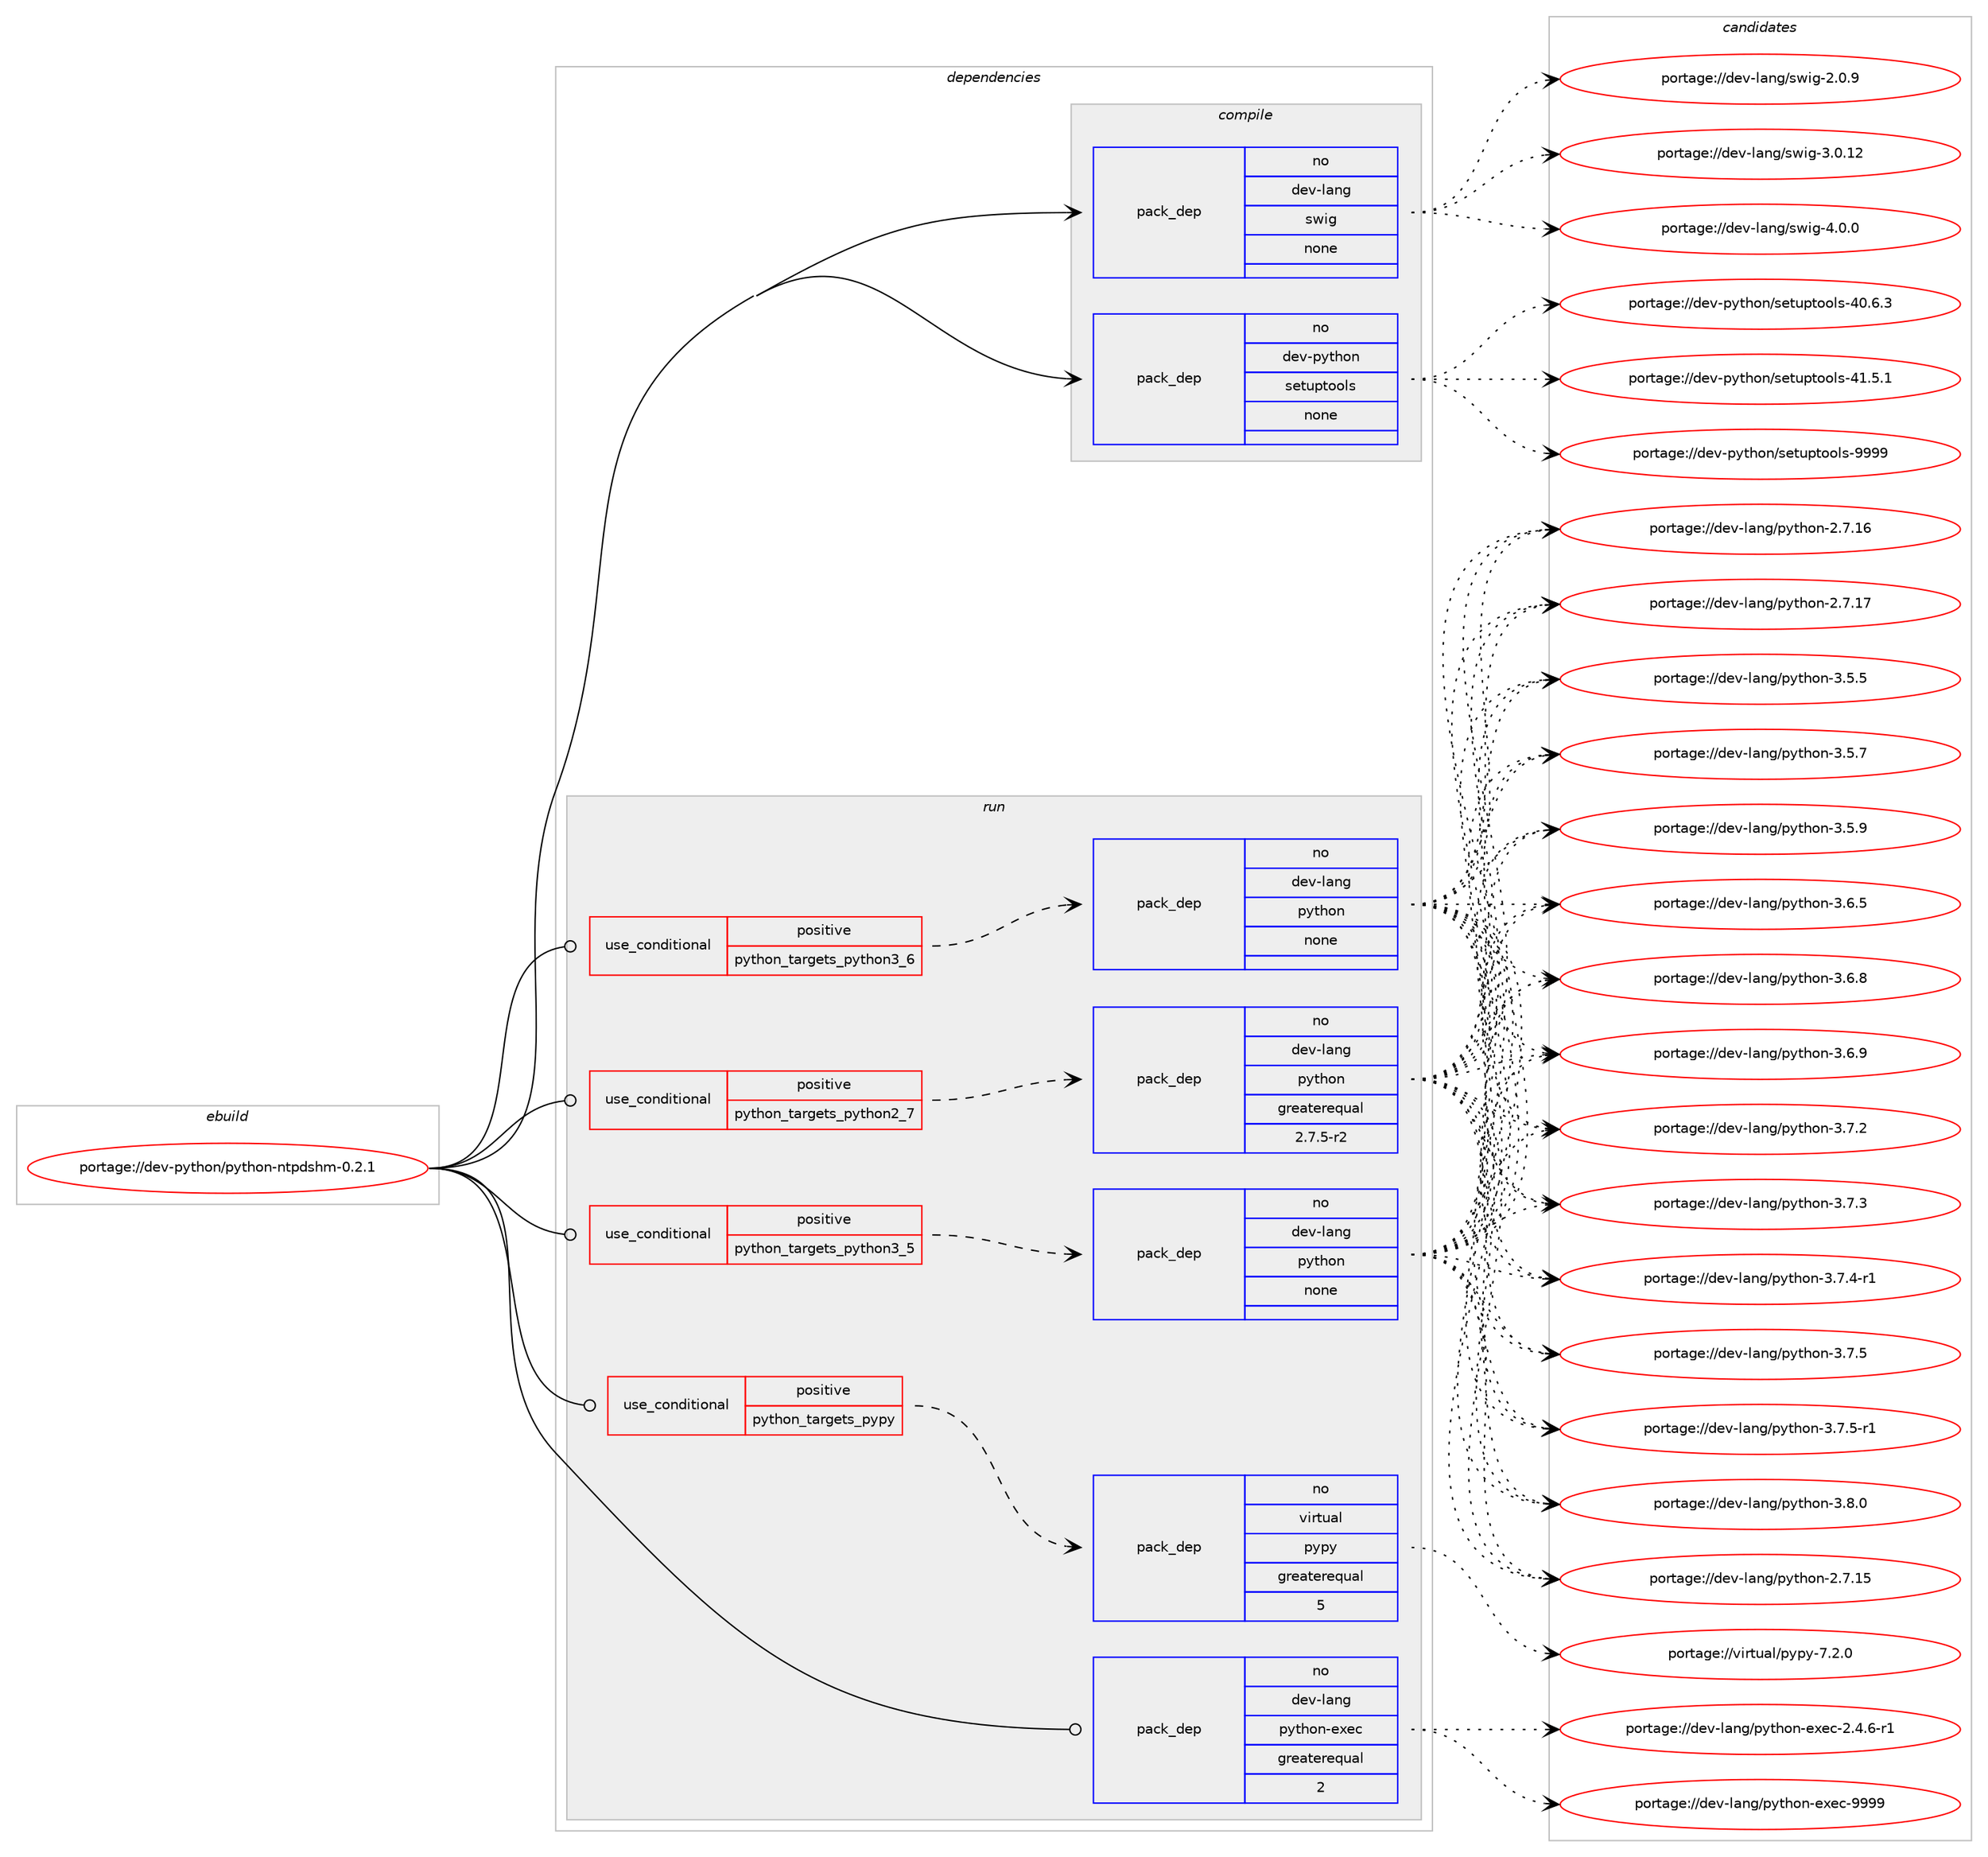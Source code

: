 digraph prolog {

# *************
# Graph options
# *************

newrank=true;
concentrate=true;
compound=true;
graph [rankdir=LR,fontname=Helvetica,fontsize=10,ranksep=1.5];#, ranksep=2.5, nodesep=0.2];
edge  [arrowhead=vee];
node  [fontname=Helvetica,fontsize=10];

# **********
# The ebuild
# **********

subgraph cluster_leftcol {
color=gray;
rank=same;
label=<<i>ebuild</i>>;
id [label="portage://dev-python/python-ntpdshm-0.2.1", color=red, width=4, href="../dev-python/python-ntpdshm-0.2.1.svg"];
}

# ****************
# The dependencies
# ****************

subgraph cluster_midcol {
color=gray;
label=<<i>dependencies</i>>;
subgraph cluster_compile {
fillcolor="#eeeeee";
style=filled;
label=<<i>compile</i>>;
subgraph pack127001 {
dependency167522 [label=<<TABLE BORDER="0" CELLBORDER="1" CELLSPACING="0" CELLPADDING="4" WIDTH="220"><TR><TD ROWSPAN="6" CELLPADDING="30">pack_dep</TD></TR><TR><TD WIDTH="110">no</TD></TR><TR><TD>dev-lang</TD></TR><TR><TD>swig</TD></TR><TR><TD>none</TD></TR><TR><TD></TD></TR></TABLE>>, shape=none, color=blue];
}
id:e -> dependency167522:w [weight=20,style="solid",arrowhead="vee"];
subgraph pack127002 {
dependency167523 [label=<<TABLE BORDER="0" CELLBORDER="1" CELLSPACING="0" CELLPADDING="4" WIDTH="220"><TR><TD ROWSPAN="6" CELLPADDING="30">pack_dep</TD></TR><TR><TD WIDTH="110">no</TD></TR><TR><TD>dev-python</TD></TR><TR><TD>setuptools</TD></TR><TR><TD>none</TD></TR><TR><TD></TD></TR></TABLE>>, shape=none, color=blue];
}
id:e -> dependency167523:w [weight=20,style="solid",arrowhead="vee"];
}
subgraph cluster_compileandrun {
fillcolor="#eeeeee";
style=filled;
label=<<i>compile and run</i>>;
}
subgraph cluster_run {
fillcolor="#eeeeee";
style=filled;
label=<<i>run</i>>;
subgraph cond37129 {
dependency167524 [label=<<TABLE BORDER="0" CELLBORDER="1" CELLSPACING="0" CELLPADDING="4"><TR><TD ROWSPAN="3" CELLPADDING="10">use_conditional</TD></TR><TR><TD>positive</TD></TR><TR><TD>python_targets_pypy</TD></TR></TABLE>>, shape=none, color=red];
subgraph pack127003 {
dependency167525 [label=<<TABLE BORDER="0" CELLBORDER="1" CELLSPACING="0" CELLPADDING="4" WIDTH="220"><TR><TD ROWSPAN="6" CELLPADDING="30">pack_dep</TD></TR><TR><TD WIDTH="110">no</TD></TR><TR><TD>virtual</TD></TR><TR><TD>pypy</TD></TR><TR><TD>greaterequal</TD></TR><TR><TD>5</TD></TR></TABLE>>, shape=none, color=blue];
}
dependency167524:e -> dependency167525:w [weight=20,style="dashed",arrowhead="vee"];
}
id:e -> dependency167524:w [weight=20,style="solid",arrowhead="odot"];
subgraph cond37130 {
dependency167526 [label=<<TABLE BORDER="0" CELLBORDER="1" CELLSPACING="0" CELLPADDING="4"><TR><TD ROWSPAN="3" CELLPADDING="10">use_conditional</TD></TR><TR><TD>positive</TD></TR><TR><TD>python_targets_python2_7</TD></TR></TABLE>>, shape=none, color=red];
subgraph pack127004 {
dependency167527 [label=<<TABLE BORDER="0" CELLBORDER="1" CELLSPACING="0" CELLPADDING="4" WIDTH="220"><TR><TD ROWSPAN="6" CELLPADDING="30">pack_dep</TD></TR><TR><TD WIDTH="110">no</TD></TR><TR><TD>dev-lang</TD></TR><TR><TD>python</TD></TR><TR><TD>greaterequal</TD></TR><TR><TD>2.7.5-r2</TD></TR></TABLE>>, shape=none, color=blue];
}
dependency167526:e -> dependency167527:w [weight=20,style="dashed",arrowhead="vee"];
}
id:e -> dependency167526:w [weight=20,style="solid",arrowhead="odot"];
subgraph cond37131 {
dependency167528 [label=<<TABLE BORDER="0" CELLBORDER="1" CELLSPACING="0" CELLPADDING="4"><TR><TD ROWSPAN="3" CELLPADDING="10">use_conditional</TD></TR><TR><TD>positive</TD></TR><TR><TD>python_targets_python3_5</TD></TR></TABLE>>, shape=none, color=red];
subgraph pack127005 {
dependency167529 [label=<<TABLE BORDER="0" CELLBORDER="1" CELLSPACING="0" CELLPADDING="4" WIDTH="220"><TR><TD ROWSPAN="6" CELLPADDING="30">pack_dep</TD></TR><TR><TD WIDTH="110">no</TD></TR><TR><TD>dev-lang</TD></TR><TR><TD>python</TD></TR><TR><TD>none</TD></TR><TR><TD></TD></TR></TABLE>>, shape=none, color=blue];
}
dependency167528:e -> dependency167529:w [weight=20,style="dashed",arrowhead="vee"];
}
id:e -> dependency167528:w [weight=20,style="solid",arrowhead="odot"];
subgraph cond37132 {
dependency167530 [label=<<TABLE BORDER="0" CELLBORDER="1" CELLSPACING="0" CELLPADDING="4"><TR><TD ROWSPAN="3" CELLPADDING="10">use_conditional</TD></TR><TR><TD>positive</TD></TR><TR><TD>python_targets_python3_6</TD></TR></TABLE>>, shape=none, color=red];
subgraph pack127006 {
dependency167531 [label=<<TABLE BORDER="0" CELLBORDER="1" CELLSPACING="0" CELLPADDING="4" WIDTH="220"><TR><TD ROWSPAN="6" CELLPADDING="30">pack_dep</TD></TR><TR><TD WIDTH="110">no</TD></TR><TR><TD>dev-lang</TD></TR><TR><TD>python</TD></TR><TR><TD>none</TD></TR><TR><TD></TD></TR></TABLE>>, shape=none, color=blue];
}
dependency167530:e -> dependency167531:w [weight=20,style="dashed",arrowhead="vee"];
}
id:e -> dependency167530:w [weight=20,style="solid",arrowhead="odot"];
subgraph pack127007 {
dependency167532 [label=<<TABLE BORDER="0" CELLBORDER="1" CELLSPACING="0" CELLPADDING="4" WIDTH="220"><TR><TD ROWSPAN="6" CELLPADDING="30">pack_dep</TD></TR><TR><TD WIDTH="110">no</TD></TR><TR><TD>dev-lang</TD></TR><TR><TD>python-exec</TD></TR><TR><TD>greaterequal</TD></TR><TR><TD>2</TD></TR></TABLE>>, shape=none, color=blue];
}
id:e -> dependency167532:w [weight=20,style="solid",arrowhead="odot"];
}
}

# **************
# The candidates
# **************

subgraph cluster_choices {
rank=same;
color=gray;
label=<<i>candidates</i>>;

subgraph choice127001 {
color=black;
nodesep=1;
choiceportage100101118451089711010347115119105103455046484657 [label="portage://dev-lang/swig-2.0.9", color=red, width=4,href="../dev-lang/swig-2.0.9.svg"];
choiceportage10010111845108971101034711511910510345514648464950 [label="portage://dev-lang/swig-3.0.12", color=red, width=4,href="../dev-lang/swig-3.0.12.svg"];
choiceportage100101118451089711010347115119105103455246484648 [label="portage://dev-lang/swig-4.0.0", color=red, width=4,href="../dev-lang/swig-4.0.0.svg"];
dependency167522:e -> choiceportage100101118451089711010347115119105103455046484657:w [style=dotted,weight="100"];
dependency167522:e -> choiceportage10010111845108971101034711511910510345514648464950:w [style=dotted,weight="100"];
dependency167522:e -> choiceportage100101118451089711010347115119105103455246484648:w [style=dotted,weight="100"];
}
subgraph choice127002 {
color=black;
nodesep=1;
choiceportage100101118451121211161041111104711510111611711211611111110811545524846544651 [label="portage://dev-python/setuptools-40.6.3", color=red, width=4,href="../dev-python/setuptools-40.6.3.svg"];
choiceportage100101118451121211161041111104711510111611711211611111110811545524946534649 [label="portage://dev-python/setuptools-41.5.1", color=red, width=4,href="../dev-python/setuptools-41.5.1.svg"];
choiceportage10010111845112121116104111110471151011161171121161111111081154557575757 [label="portage://dev-python/setuptools-9999", color=red, width=4,href="../dev-python/setuptools-9999.svg"];
dependency167523:e -> choiceportage100101118451121211161041111104711510111611711211611111110811545524846544651:w [style=dotted,weight="100"];
dependency167523:e -> choiceportage100101118451121211161041111104711510111611711211611111110811545524946534649:w [style=dotted,weight="100"];
dependency167523:e -> choiceportage10010111845112121116104111110471151011161171121161111111081154557575757:w [style=dotted,weight="100"];
}
subgraph choice127003 {
color=black;
nodesep=1;
choiceportage1181051141161179710847112121112121455546504648 [label="portage://virtual/pypy-7.2.0", color=red, width=4,href="../virtual/pypy-7.2.0.svg"];
dependency167525:e -> choiceportage1181051141161179710847112121112121455546504648:w [style=dotted,weight="100"];
}
subgraph choice127004 {
color=black;
nodesep=1;
choiceportage10010111845108971101034711212111610411111045504655464953 [label="portage://dev-lang/python-2.7.15", color=red, width=4,href="../dev-lang/python-2.7.15.svg"];
choiceportage10010111845108971101034711212111610411111045504655464954 [label="portage://dev-lang/python-2.7.16", color=red, width=4,href="../dev-lang/python-2.7.16.svg"];
choiceportage10010111845108971101034711212111610411111045504655464955 [label="portage://dev-lang/python-2.7.17", color=red, width=4,href="../dev-lang/python-2.7.17.svg"];
choiceportage100101118451089711010347112121116104111110455146534653 [label="portage://dev-lang/python-3.5.5", color=red, width=4,href="../dev-lang/python-3.5.5.svg"];
choiceportage100101118451089711010347112121116104111110455146534655 [label="portage://dev-lang/python-3.5.7", color=red, width=4,href="../dev-lang/python-3.5.7.svg"];
choiceportage100101118451089711010347112121116104111110455146534657 [label="portage://dev-lang/python-3.5.9", color=red, width=4,href="../dev-lang/python-3.5.9.svg"];
choiceportage100101118451089711010347112121116104111110455146544653 [label="portage://dev-lang/python-3.6.5", color=red, width=4,href="../dev-lang/python-3.6.5.svg"];
choiceportage100101118451089711010347112121116104111110455146544656 [label="portage://dev-lang/python-3.6.8", color=red, width=4,href="../dev-lang/python-3.6.8.svg"];
choiceportage100101118451089711010347112121116104111110455146544657 [label="portage://dev-lang/python-3.6.9", color=red, width=4,href="../dev-lang/python-3.6.9.svg"];
choiceportage100101118451089711010347112121116104111110455146554650 [label="portage://dev-lang/python-3.7.2", color=red, width=4,href="../dev-lang/python-3.7.2.svg"];
choiceportage100101118451089711010347112121116104111110455146554651 [label="portage://dev-lang/python-3.7.3", color=red, width=4,href="../dev-lang/python-3.7.3.svg"];
choiceportage1001011184510897110103471121211161041111104551465546524511449 [label="portage://dev-lang/python-3.7.4-r1", color=red, width=4,href="../dev-lang/python-3.7.4-r1.svg"];
choiceportage100101118451089711010347112121116104111110455146554653 [label="portage://dev-lang/python-3.7.5", color=red, width=4,href="../dev-lang/python-3.7.5.svg"];
choiceportage1001011184510897110103471121211161041111104551465546534511449 [label="portage://dev-lang/python-3.7.5-r1", color=red, width=4,href="../dev-lang/python-3.7.5-r1.svg"];
choiceportage100101118451089711010347112121116104111110455146564648 [label="portage://dev-lang/python-3.8.0", color=red, width=4,href="../dev-lang/python-3.8.0.svg"];
dependency167527:e -> choiceportage10010111845108971101034711212111610411111045504655464953:w [style=dotted,weight="100"];
dependency167527:e -> choiceportage10010111845108971101034711212111610411111045504655464954:w [style=dotted,weight="100"];
dependency167527:e -> choiceportage10010111845108971101034711212111610411111045504655464955:w [style=dotted,weight="100"];
dependency167527:e -> choiceportage100101118451089711010347112121116104111110455146534653:w [style=dotted,weight="100"];
dependency167527:e -> choiceportage100101118451089711010347112121116104111110455146534655:w [style=dotted,weight="100"];
dependency167527:e -> choiceportage100101118451089711010347112121116104111110455146534657:w [style=dotted,weight="100"];
dependency167527:e -> choiceportage100101118451089711010347112121116104111110455146544653:w [style=dotted,weight="100"];
dependency167527:e -> choiceportage100101118451089711010347112121116104111110455146544656:w [style=dotted,weight="100"];
dependency167527:e -> choiceportage100101118451089711010347112121116104111110455146544657:w [style=dotted,weight="100"];
dependency167527:e -> choiceportage100101118451089711010347112121116104111110455146554650:w [style=dotted,weight="100"];
dependency167527:e -> choiceportage100101118451089711010347112121116104111110455146554651:w [style=dotted,weight="100"];
dependency167527:e -> choiceportage1001011184510897110103471121211161041111104551465546524511449:w [style=dotted,weight="100"];
dependency167527:e -> choiceportage100101118451089711010347112121116104111110455146554653:w [style=dotted,weight="100"];
dependency167527:e -> choiceportage1001011184510897110103471121211161041111104551465546534511449:w [style=dotted,weight="100"];
dependency167527:e -> choiceportage100101118451089711010347112121116104111110455146564648:w [style=dotted,weight="100"];
}
subgraph choice127005 {
color=black;
nodesep=1;
choiceportage10010111845108971101034711212111610411111045504655464953 [label="portage://dev-lang/python-2.7.15", color=red, width=4,href="../dev-lang/python-2.7.15.svg"];
choiceportage10010111845108971101034711212111610411111045504655464954 [label="portage://dev-lang/python-2.7.16", color=red, width=4,href="../dev-lang/python-2.7.16.svg"];
choiceportage10010111845108971101034711212111610411111045504655464955 [label="portage://dev-lang/python-2.7.17", color=red, width=4,href="../dev-lang/python-2.7.17.svg"];
choiceportage100101118451089711010347112121116104111110455146534653 [label="portage://dev-lang/python-3.5.5", color=red, width=4,href="../dev-lang/python-3.5.5.svg"];
choiceportage100101118451089711010347112121116104111110455146534655 [label="portage://dev-lang/python-3.5.7", color=red, width=4,href="../dev-lang/python-3.5.7.svg"];
choiceportage100101118451089711010347112121116104111110455146534657 [label="portage://dev-lang/python-3.5.9", color=red, width=4,href="../dev-lang/python-3.5.9.svg"];
choiceportage100101118451089711010347112121116104111110455146544653 [label="portage://dev-lang/python-3.6.5", color=red, width=4,href="../dev-lang/python-3.6.5.svg"];
choiceportage100101118451089711010347112121116104111110455146544656 [label="portage://dev-lang/python-3.6.8", color=red, width=4,href="../dev-lang/python-3.6.8.svg"];
choiceportage100101118451089711010347112121116104111110455146544657 [label="portage://dev-lang/python-3.6.9", color=red, width=4,href="../dev-lang/python-3.6.9.svg"];
choiceportage100101118451089711010347112121116104111110455146554650 [label="portage://dev-lang/python-3.7.2", color=red, width=4,href="../dev-lang/python-3.7.2.svg"];
choiceportage100101118451089711010347112121116104111110455146554651 [label="portage://dev-lang/python-3.7.3", color=red, width=4,href="../dev-lang/python-3.7.3.svg"];
choiceportage1001011184510897110103471121211161041111104551465546524511449 [label="portage://dev-lang/python-3.7.4-r1", color=red, width=4,href="../dev-lang/python-3.7.4-r1.svg"];
choiceportage100101118451089711010347112121116104111110455146554653 [label="portage://dev-lang/python-3.7.5", color=red, width=4,href="../dev-lang/python-3.7.5.svg"];
choiceportage1001011184510897110103471121211161041111104551465546534511449 [label="portage://dev-lang/python-3.7.5-r1", color=red, width=4,href="../dev-lang/python-3.7.5-r1.svg"];
choiceportage100101118451089711010347112121116104111110455146564648 [label="portage://dev-lang/python-3.8.0", color=red, width=4,href="../dev-lang/python-3.8.0.svg"];
dependency167529:e -> choiceportage10010111845108971101034711212111610411111045504655464953:w [style=dotted,weight="100"];
dependency167529:e -> choiceportage10010111845108971101034711212111610411111045504655464954:w [style=dotted,weight="100"];
dependency167529:e -> choiceportage10010111845108971101034711212111610411111045504655464955:w [style=dotted,weight="100"];
dependency167529:e -> choiceportage100101118451089711010347112121116104111110455146534653:w [style=dotted,weight="100"];
dependency167529:e -> choiceportage100101118451089711010347112121116104111110455146534655:w [style=dotted,weight="100"];
dependency167529:e -> choiceportage100101118451089711010347112121116104111110455146534657:w [style=dotted,weight="100"];
dependency167529:e -> choiceportage100101118451089711010347112121116104111110455146544653:w [style=dotted,weight="100"];
dependency167529:e -> choiceportage100101118451089711010347112121116104111110455146544656:w [style=dotted,weight="100"];
dependency167529:e -> choiceportage100101118451089711010347112121116104111110455146544657:w [style=dotted,weight="100"];
dependency167529:e -> choiceportage100101118451089711010347112121116104111110455146554650:w [style=dotted,weight="100"];
dependency167529:e -> choiceportage100101118451089711010347112121116104111110455146554651:w [style=dotted,weight="100"];
dependency167529:e -> choiceportage1001011184510897110103471121211161041111104551465546524511449:w [style=dotted,weight="100"];
dependency167529:e -> choiceportage100101118451089711010347112121116104111110455146554653:w [style=dotted,weight="100"];
dependency167529:e -> choiceportage1001011184510897110103471121211161041111104551465546534511449:w [style=dotted,weight="100"];
dependency167529:e -> choiceportage100101118451089711010347112121116104111110455146564648:w [style=dotted,weight="100"];
}
subgraph choice127006 {
color=black;
nodesep=1;
choiceportage10010111845108971101034711212111610411111045504655464953 [label="portage://dev-lang/python-2.7.15", color=red, width=4,href="../dev-lang/python-2.7.15.svg"];
choiceportage10010111845108971101034711212111610411111045504655464954 [label="portage://dev-lang/python-2.7.16", color=red, width=4,href="../dev-lang/python-2.7.16.svg"];
choiceportage10010111845108971101034711212111610411111045504655464955 [label="portage://dev-lang/python-2.7.17", color=red, width=4,href="../dev-lang/python-2.7.17.svg"];
choiceportage100101118451089711010347112121116104111110455146534653 [label="portage://dev-lang/python-3.5.5", color=red, width=4,href="../dev-lang/python-3.5.5.svg"];
choiceportage100101118451089711010347112121116104111110455146534655 [label="portage://dev-lang/python-3.5.7", color=red, width=4,href="../dev-lang/python-3.5.7.svg"];
choiceportage100101118451089711010347112121116104111110455146534657 [label="portage://dev-lang/python-3.5.9", color=red, width=4,href="../dev-lang/python-3.5.9.svg"];
choiceportage100101118451089711010347112121116104111110455146544653 [label="portage://dev-lang/python-3.6.5", color=red, width=4,href="../dev-lang/python-3.6.5.svg"];
choiceportage100101118451089711010347112121116104111110455146544656 [label="portage://dev-lang/python-3.6.8", color=red, width=4,href="../dev-lang/python-3.6.8.svg"];
choiceportage100101118451089711010347112121116104111110455146544657 [label="portage://dev-lang/python-3.6.9", color=red, width=4,href="../dev-lang/python-3.6.9.svg"];
choiceportage100101118451089711010347112121116104111110455146554650 [label="portage://dev-lang/python-3.7.2", color=red, width=4,href="../dev-lang/python-3.7.2.svg"];
choiceportage100101118451089711010347112121116104111110455146554651 [label="portage://dev-lang/python-3.7.3", color=red, width=4,href="../dev-lang/python-3.7.3.svg"];
choiceportage1001011184510897110103471121211161041111104551465546524511449 [label="portage://dev-lang/python-3.7.4-r1", color=red, width=4,href="../dev-lang/python-3.7.4-r1.svg"];
choiceportage100101118451089711010347112121116104111110455146554653 [label="portage://dev-lang/python-3.7.5", color=red, width=4,href="../dev-lang/python-3.7.5.svg"];
choiceportage1001011184510897110103471121211161041111104551465546534511449 [label="portage://dev-lang/python-3.7.5-r1", color=red, width=4,href="../dev-lang/python-3.7.5-r1.svg"];
choiceportage100101118451089711010347112121116104111110455146564648 [label="portage://dev-lang/python-3.8.0", color=red, width=4,href="../dev-lang/python-3.8.0.svg"];
dependency167531:e -> choiceportage10010111845108971101034711212111610411111045504655464953:w [style=dotted,weight="100"];
dependency167531:e -> choiceportage10010111845108971101034711212111610411111045504655464954:w [style=dotted,weight="100"];
dependency167531:e -> choiceportage10010111845108971101034711212111610411111045504655464955:w [style=dotted,weight="100"];
dependency167531:e -> choiceportage100101118451089711010347112121116104111110455146534653:w [style=dotted,weight="100"];
dependency167531:e -> choiceportage100101118451089711010347112121116104111110455146534655:w [style=dotted,weight="100"];
dependency167531:e -> choiceportage100101118451089711010347112121116104111110455146534657:w [style=dotted,weight="100"];
dependency167531:e -> choiceportage100101118451089711010347112121116104111110455146544653:w [style=dotted,weight="100"];
dependency167531:e -> choiceportage100101118451089711010347112121116104111110455146544656:w [style=dotted,weight="100"];
dependency167531:e -> choiceportage100101118451089711010347112121116104111110455146544657:w [style=dotted,weight="100"];
dependency167531:e -> choiceportage100101118451089711010347112121116104111110455146554650:w [style=dotted,weight="100"];
dependency167531:e -> choiceportage100101118451089711010347112121116104111110455146554651:w [style=dotted,weight="100"];
dependency167531:e -> choiceportage1001011184510897110103471121211161041111104551465546524511449:w [style=dotted,weight="100"];
dependency167531:e -> choiceportage100101118451089711010347112121116104111110455146554653:w [style=dotted,weight="100"];
dependency167531:e -> choiceportage1001011184510897110103471121211161041111104551465546534511449:w [style=dotted,weight="100"];
dependency167531:e -> choiceportage100101118451089711010347112121116104111110455146564648:w [style=dotted,weight="100"];
}
subgraph choice127007 {
color=black;
nodesep=1;
choiceportage10010111845108971101034711212111610411111045101120101994550465246544511449 [label="portage://dev-lang/python-exec-2.4.6-r1", color=red, width=4,href="../dev-lang/python-exec-2.4.6-r1.svg"];
choiceportage10010111845108971101034711212111610411111045101120101994557575757 [label="portage://dev-lang/python-exec-9999", color=red, width=4,href="../dev-lang/python-exec-9999.svg"];
dependency167532:e -> choiceportage10010111845108971101034711212111610411111045101120101994550465246544511449:w [style=dotted,weight="100"];
dependency167532:e -> choiceportage10010111845108971101034711212111610411111045101120101994557575757:w [style=dotted,weight="100"];
}
}

}
